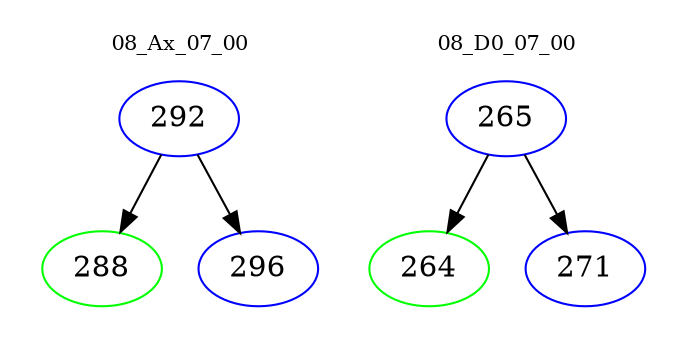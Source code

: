 digraph{
subgraph cluster_0 {
color = white
label = "08_Ax_07_00";
fontsize=10;
T0_292 [label="292", color="blue"]
T0_292 -> T0_288 [color="black"]
T0_288 [label="288", color="green"]
T0_292 -> T0_296 [color="black"]
T0_296 [label="296", color="blue"]
}
subgraph cluster_1 {
color = white
label = "08_D0_07_00";
fontsize=10;
T1_265 [label="265", color="blue"]
T1_265 -> T1_264 [color="black"]
T1_264 [label="264", color="green"]
T1_265 -> T1_271 [color="black"]
T1_271 [label="271", color="blue"]
}
}
